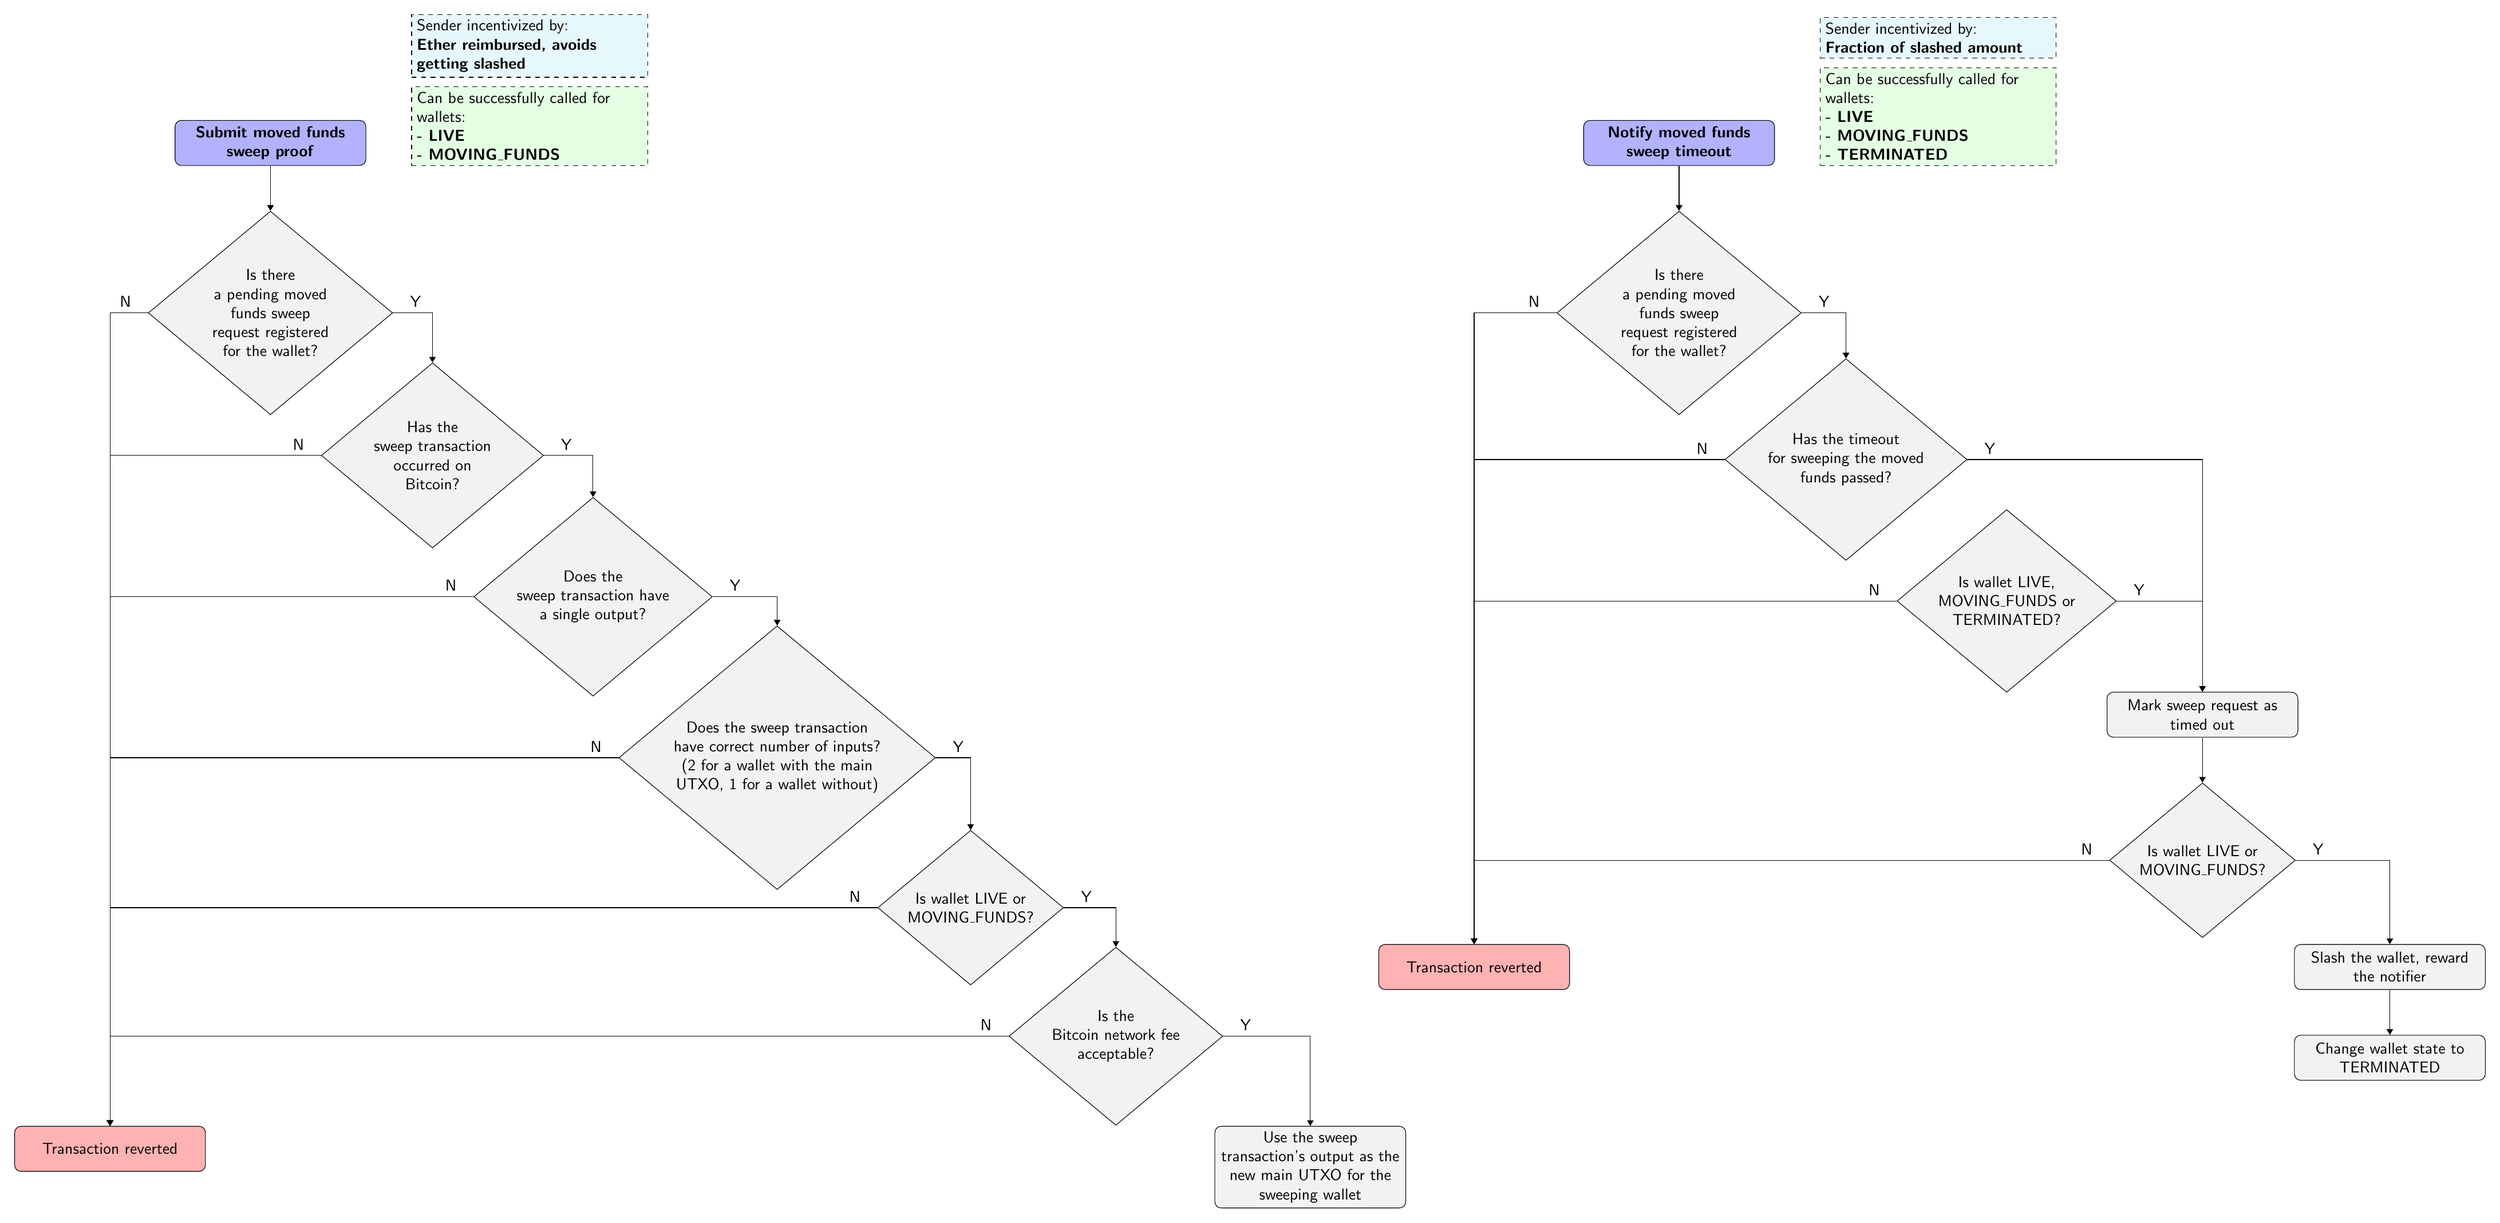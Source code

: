 % TIP: To generate `.pdf` file out of this `.tikz` file run:
% `pdflatex filename.tikz`.
% To install `pdflatex` on MacOS either run `brew install --cask mactex` (not
% recommended, downloads 4GB of data) or install `basictex` distribution plus
% needed packages (recommended, downloads only essential packages):
% ```
% brew install --cask basictex
% sudo tlmgr update --self
% sudo tlmgr install standalone
% sudo tlmgr install comment
% pdflatex <filename>.tikz
%```
% 
% To generate `.png` file out of `.pdf` on MacOS run:
% `convert -density 300 <filename>.pdf -resize 50% <filename>.png`.
% This requires installation of the `imagemagick` tool:
% `brew install imagemagick`.

\documentclass{standalone}%
\usepackage{tikz}%
\usetikzlibrary{positioning,shapes,arrows.meta,chains}%

% These commands are used to draw arrow labels
\newcommand{\yes}{node [auto, pos=0, xshift=5mm]{Y}}%
\newcommand{\no}{node [auto, swap, pos=0, xshift=-5mm]{N}}%

% We need layers to draw the background
\pgfdeclarelayer{background}%
\pgfsetlayers{background,main}%

\begin{document}%
\begin{tikzpicture}[
% Specify styles for nodes:
    base/.style = {rectangle, rounded corners, draw=black,
                   minimum width=4cm, minimum height=1cm,
                   text centered, text width=4cm, align=flush center},
   start/.style = {base, fill=blue!30},
  revert/.style = {base, fill=red!30},
  action/.style = {base, fill=black!5},
   check/.style = {diamond, aspect=1.2, draw=black, fill=black!5,
                   minimum width=1cm, align=center},
   note1/.style = {rectangle, draw, dashed, fill=green!10,
                   align=flush left, text width=5cm},
   note2/.style = {rectangle, draw, dashed, fill=cyan!10,
                   align=flush left, text width=5cm},
              > = Triangle,                  % defines the arrow tip style when `->` is used
           font = \sffamily,
]

% MOVED FUNDS SWEEP PROOF
% Nodes
\node[start]                                                       (mfsp_start)   {\textbf{Submit moved funds sweep proof}};
\node[check, below=of mfsp_start]                                  (mfsp_check1)  {Is there\\ a pending moved\\ funds sweep\\ request registered\\ for the wallet?};
\node[check, below right=of mfsp_check1]                           (mfsp_check2)  {Has the\\ sweep transaction\\ occurred on\\ Bitcoin?};
\node[check, below right=of mfsp_check2]                           (mfsp_check3)  {Does the\\ sweep transaction have\\ a single output?};
\node[check, below right=of mfsp_check3]                           (mfsp_check4)  {Does the sweep transaction\\ have correct number of inputs?\\ (2 for a wallet with the main\\ UTXO, 1 for a wallet without)};
\node[check, below right=of mfsp_check4, xshift=5mm]               (mfsp_check5)  {Is wallet LIVE or\\ MOVING\_FUNDS?};
\node[check, below right=of mfsp_check5]                           (mfsp_check6)  {Is the\\ Bitcoin network fee\\ acceptable?}; 
\node[revert, below left=of mfsp_check6, xshift=-18cm]             (mfsp_revert1) {Transaction reverted};
\node[action, below right=of mfsp_check6]                          (mfsp_action1) {Use the sweep transaction's output as the new main UTXO for the sweeping wallet};
\node[note1, right=of mfsp_start.south east, anchor=south west]    (mfsp_note1)   {Can be successfully called for wallets:\\
                                                                                   \textbf{- LIVE\\
                                                                                   - MOVING\_FUNDS}};
\node[note2, above=of mfsp_note1.north, anchor=south, yshift=-8mm] (mfsp_note2)   {Sender incentivized by:\\ \textbf{Ether reimbursed, avoids getting slashed}};

% Arrows
\draw[->] (mfsp_start)   -- (mfsp_check1);
\draw[->] (mfsp_check1)  -| (mfsp_revert1) \no;
\draw[->] (mfsp_check1)  -| (mfsp_check2)  \yes;
\draw[->] (mfsp_check2)  -| (mfsp_revert1) \no;
\draw[->] (mfsp_check2)  -| (mfsp_check3)  \yes;
\draw[->] (mfsp_check3)  -| (mfsp_revert1) \no;
\draw[->] (mfsp_check3)  -| (mfsp_check4)  \yes;
\draw[->] (mfsp_check4)  -| (mfsp_revert1) \no;
\draw[->] (mfsp_check4)  -| (mfsp_check5)  \yes;
\draw[->] (mfsp_check5)  -| (mfsp_revert1) \no;
\draw[->] (mfsp_check5)  -| (mfsp_check6)  \yes;
\draw[->] (mfsp_check6)  -| (mfsp_revert1) \no;
\draw[->] (mfsp_check6)  -| (mfsp_action1) \yes;

% MOVED FUNDS SWEEP TIMEOUT
% Nodes
\node[start, right=of mfsp_start, xshift=26cm]                    (mft_start)   {\textbf{Notify moved funds sweep timeout}};
\node[check, below=of mft_start]                                  (mft_check1)  {Is there\\ a pending moved\\ funds sweep\\ request registered\\ for the wallet?};
\node[check, below right=of mft_check1]                           (mft_check2)  {Has the timeout\\ for sweeping the moved\\ funds passed?};   
\node[check, below right=of mft_check2]                           (mft_check3)  {Is wallet LIVE,\\ MOVING\_FUNDS or\\ TERMINATED?};         
\node[action, below right=of mft_check3]                          (mft_action1) {Mark sweep request as timed out};
\node[check, below=of mft_action1]                                (mft_check4)  {Is wallet LIVE or\\ MOVING\_FUNDS?};   
\node[revert, below left=of mft_check4, xshift=-12cm]             (mft_revert1) {Transaction reverted};
\node[action, below right=of mft_check4]                          (mft_action2) {Slash the wallet, reward the notifier};
\node[action, below=of mft_action2]                               (mft_action3) {Change wallet state to TERMINATED};
\node[note1, right=of mft_start.south east, anchor=south west]    (mft_note1)   {Can be successfully called for wallets:\\
                                                                                 \textbf{- LIVE\\
                                                                                 - MOVING\_FUNDS\\
                                                                                 - TERMINATED}};
\node[note2, above=of mft_note1.north, anchor=south, yshift=-8mm] (mft_note2)   {Sender incentivized by:\\ \textbf{Fraction of slashed amount}};

% Arrows
\draw[->] (mft_start)   -- (mft_check1);
\draw[->] (mft_check1)  -| (mft_revert1) \no;
\draw[->] (mft_check1)  -| (mft_check2)  \yes;
\draw[->] (mft_check2)  -| (mft_revert1) \no;
\draw[->] (mft_check2)  -| (mft_action1) \yes;
\draw[->] (mft_check3)  -| (mft_revert1) \no;
\draw[->] (mft_check3)  -| (mft_action1) \yes;
\draw[->] (mft_action1) -- (mft_check4);
\draw[->] (mft_check4)  -| (mft_revert1) \no;
\draw[->] (mft_check4)  -| (mft_action2) \yes;
\draw[->] (mft_action2) -- (mft_action3);


% BACKGROUND
% To draw the background behind the nodes and other objects we use pgf layers. 
% We calculate top left and bottom right corners position of current canvas and
% construct white background between those points expanded by some small amount.
% This gives us nice little margin around the diagram.

\begin{pgfonlayer}{background}
  \path (current bounding box.north west)+(-0.2,0.2) node (a) {};
  \path (current bounding box.south east)+(0.2,-0.2) node (b) {};
  \path[fill=white] (a) rectangle (b);
\end{pgfonlayer}

\end{tikzpicture}
\end{document}
